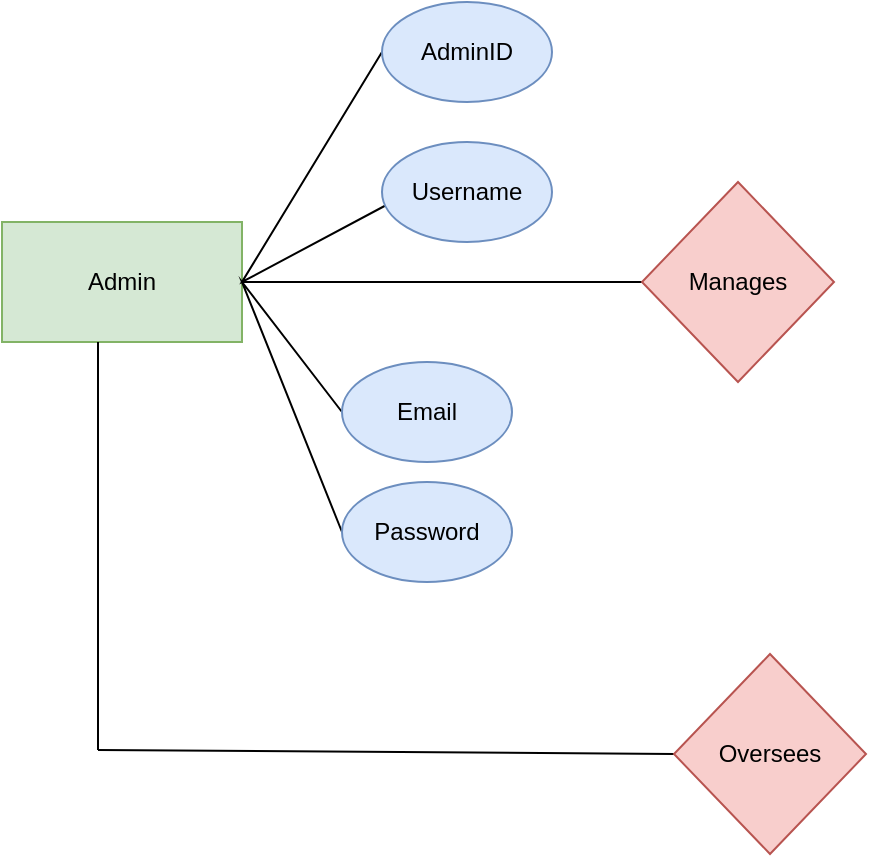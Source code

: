 <mxfile version="26.0.3">
  <diagram name="Page-1" id="Q62apn5PFXH0UE8WaQl7">
    <mxGraphModel dx="1116" dy="704" grid="1" gridSize="8" guides="1" tooltips="1" connect="1" arrows="1" fold="1" page="0" pageScale="1" pageWidth="1390" pageHeight="980" math="0" shadow="0">
      <root>
        <mxCell id="0" />
        <mxCell id="1" parent="0" />
        <mxCell id="XqkmF1jX6xaH4szpkVHV-1" value="Admin" style="rounded=0;whiteSpace=wrap;html=1;fillColor=#d5e8d4;strokeColor=#82b366;" vertex="1" parent="1">
          <mxGeometry x="80" y="280" width="120" height="60" as="geometry" />
        </mxCell>
        <mxCell id="XqkmF1jX6xaH4szpkVHV-2" value="" style="endArrow=none;html=1;rounded=0;exitX=0.059;exitY=0.6;exitDx=0;exitDy=0;exitPerimeter=0;entryX=0;entryY=0.5;entryDx=0;entryDy=0;" edge="1" parent="1" source="XqkmF1jX6xaH4szpkVHV-4" target="XqkmF1jX6xaH4szpkVHV-3">
          <mxGeometry width="50" height="50" relative="1" as="geometry">
            <mxPoint x="290" y="340" as="sourcePoint" />
            <mxPoint x="310" y="290" as="targetPoint" />
            <Array as="points">
              <mxPoint x="200" y="310" />
            </Array>
          </mxGeometry>
        </mxCell>
        <mxCell id="XqkmF1jX6xaH4szpkVHV-3" value="AdminID" style="ellipse;whiteSpace=wrap;html=1;fillColor=#dae8fc;strokeColor=#6c8ebf;" vertex="1" parent="1">
          <mxGeometry x="270" y="170" width="85" height="50" as="geometry" />
        </mxCell>
        <mxCell id="XqkmF1jX6xaH4szpkVHV-4" value="Username" style="ellipse;whiteSpace=wrap;html=1;fillColor=#dae8fc;strokeColor=#6c8ebf;" vertex="1" parent="1">
          <mxGeometry x="270" y="240" width="85" height="50" as="geometry" />
        </mxCell>
        <mxCell id="XqkmF1jX6xaH4szpkVHV-7" value="" style="endArrow=none;html=1;rounded=0;entryX=0;entryY=0.5;entryDx=0;entryDy=0;exitX=0;exitY=0.5;exitDx=0;exitDy=0;" edge="1" parent="1" source="XqkmF1jX6xaH4szpkVHV-9" target="XqkmF1jX6xaH4szpkVHV-8">
          <mxGeometry width="50" height="50" relative="1" as="geometry">
            <mxPoint x="280" y="410" as="sourcePoint" />
            <mxPoint x="280" y="220" as="targetPoint" />
            <Array as="points">
              <mxPoint x="200" y="310" />
            </Array>
          </mxGeometry>
        </mxCell>
        <mxCell id="XqkmF1jX6xaH4szpkVHV-8" value="Email" style="ellipse;whiteSpace=wrap;html=1;fillColor=#dae8fc;strokeColor=#6c8ebf;" vertex="1" parent="1">
          <mxGeometry x="250" y="350" width="85" height="50" as="geometry" />
        </mxCell>
        <mxCell id="XqkmF1jX6xaH4szpkVHV-9" value="Password" style="ellipse;whiteSpace=wrap;html=1;fillColor=#dae8fc;strokeColor=#6c8ebf;" vertex="1" parent="1">
          <mxGeometry x="250" y="410" width="85" height="50" as="geometry" />
        </mxCell>
        <mxCell id="XqkmF1jX6xaH4szpkVHV-10" value="" style="endArrow=none;html=1;rounded=0;entryX=0;entryY=0.5;entryDx=0;entryDy=0;" edge="1" parent="1" target="XqkmF1jX6xaH4szpkVHV-11">
          <mxGeometry width="50" height="50" relative="1" as="geometry">
            <mxPoint x="200" y="310" as="sourcePoint" />
            <mxPoint x="430" y="310" as="targetPoint" />
          </mxGeometry>
        </mxCell>
        <mxCell id="XqkmF1jX6xaH4szpkVHV-11" value="Manages" style="rhombus;whiteSpace=wrap;html=1;fillColor=#f8cecc;strokeColor=#b85450;" vertex="1" parent="1">
          <mxGeometry x="400" y="260" width="96" height="100" as="geometry" />
        </mxCell>
        <mxCell id="XqkmF1jX6xaH4szpkVHV-13" value="" style="endArrow=none;html=1;rounded=0;exitX=0.5;exitY=1;exitDx=0;exitDy=0;" edge="1" parent="1">
          <mxGeometry width="50" height="50" relative="1" as="geometry">
            <mxPoint x="128" y="340" as="sourcePoint" />
            <mxPoint x="128" y="544" as="targetPoint" />
          </mxGeometry>
        </mxCell>
        <mxCell id="XqkmF1jX6xaH4szpkVHV-17" value="" style="endArrow=none;html=1;rounded=0;entryX=0;entryY=0.5;entryDx=0;entryDy=0;" edge="1" parent="1" target="XqkmF1jX6xaH4szpkVHV-18">
          <mxGeometry width="50" height="50" relative="1" as="geometry">
            <mxPoint x="128" y="544" as="sourcePoint" />
            <mxPoint x="416" y="544" as="targetPoint" />
          </mxGeometry>
        </mxCell>
        <mxCell id="XqkmF1jX6xaH4szpkVHV-18" value="Oversees" style="rhombus;whiteSpace=wrap;html=1;fillColor=#f8cecc;strokeColor=#b85450;" vertex="1" parent="1">
          <mxGeometry x="416" y="496" width="96" height="100" as="geometry" />
        </mxCell>
      </root>
    </mxGraphModel>
  </diagram>
</mxfile>
